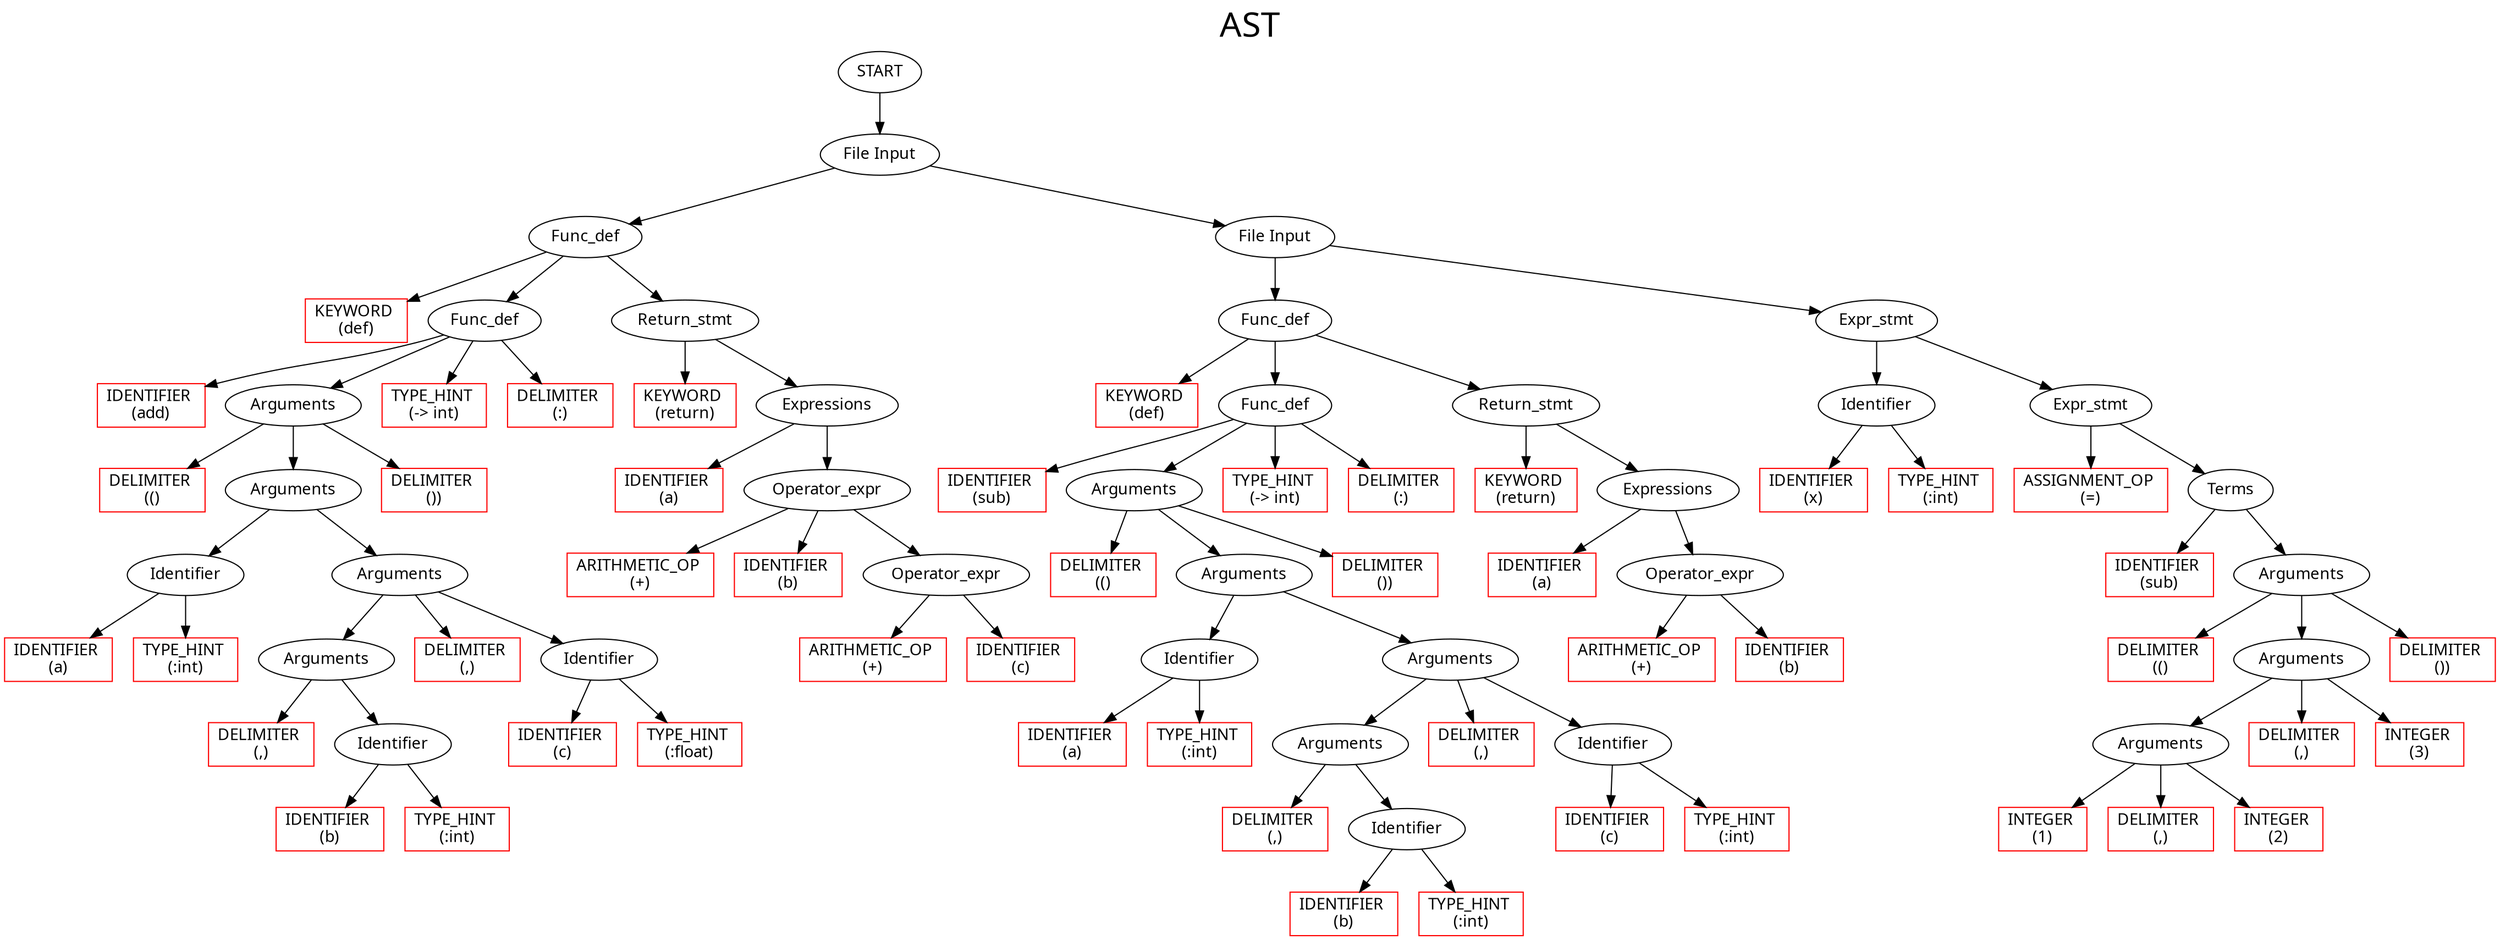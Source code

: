 digraph G{

label     = "AST"
fontname  = "Cascadia code"
fontsize  = 30
labelloc  = t

node   [ fontname="Cascadia code" ]
	158		[ style = solid label = "START"  ];
	158 -> 157
	157		[ style = solid label = "File Input"  ];
	157 -> 46
	46		[ style = solid label = "Func_def"  ];
	46 -> 0
	0		[ style = solid label = "KEYWORD 
(def)" color = red shape = rectangle ];
	46 -> 21
	21		[ style = solid label = "Func_def"  ];
	21 -> 1
	1		[ style = solid label = "IDENTIFIER 
(add)" color = red shape = rectangle ];
	21 -> 18
	18		[ style = solid label = "Arguments"  ];
	18 -> 2
	2		[ style = solid label = "DELIMITER 
(()" color = red shape = rectangle ];
	18 -> 17
	17		[ style = solid label = "Arguments"  ];
	17 -> 5
	5		[ style = solid label = "Identifier"  ];
	5 -> 3
	3		[ style = solid label = "IDENTIFIER 
(a)" color = red shape = rectangle ];
	5 -> 4
	4		[ style = solid label = "TYPE_HINT 
(:int)" color = red shape = rectangle ];
	17 -> 16
	16		[ style = solid label = "Arguments"  ];
	16 -> 11
	11		[ style = solid label = "Arguments"  ];
	11 -> 6
	6		[ style = solid label = "DELIMITER 
(,)" color = red shape = rectangle ];
	11 -> 9
	9		[ style = solid label = "Identifier"  ];
	9 -> 7
	7		[ style = solid label = "IDENTIFIER 
(b)" color = red shape = rectangle ];
	9 -> 8
	8		[ style = solid label = "TYPE_HINT 
(:int)" color = red shape = rectangle ];
	16 -> 10
	10		[ style = solid label = "DELIMITER 
(,)" color = red shape = rectangle ];
	16 -> 14
	14		[ style = solid label = "Identifier"  ];
	14 -> 12
	12		[ style = solid label = "IDENTIFIER 
(c)" color = red shape = rectangle ];
	14 -> 13
	13		[ style = solid label = "TYPE_HINT 
(:float)" color = red shape = rectangle ];
	18 -> 15
	15		[ style = solid label = "DELIMITER 
())" color = red shape = rectangle ];
	21 -> 19
	19		[ style = solid label = "TYPE_HINT 
(-> int)" color = red shape = rectangle ];
	21 -> 20
	20		[ style = solid label = "DELIMITER 
(:)" color = red shape = rectangle ];
	46 -> 44
	44		[ style = solid label = "Return_stmt"  ];
	44 -> 22
	22		[ style = solid label = "KEYWORD 
(return)" color = red shape = rectangle ];
	44 -> 36
	36		[ style = solid label = "Expressions"  ];
	36 -> 23
	23		[ style = solid label = "IDENTIFIER 
(a)" color = red shape = rectangle ];
	36 -> 35
	35		[ style = solid label = "Operator_expr"  ];
	35 -> 24
	24		[ style = solid label = "ARITHMETIC_OP 
(+)" color = red shape = rectangle ];
	35 -> 27
	27		[ style = solid label = "IDENTIFIER 
(b)" color = red shape = rectangle ];
	35 -> 34
	34		[ style = solid label = "Operator_expr"  ];
	34 -> 28
	28		[ style = solid label = "ARITHMETIC_OP 
(+)" color = red shape = rectangle ];
	34 -> 31
	31		[ style = solid label = "IDENTIFIER 
(c)" color = red shape = rectangle ];
	157 -> 156
	156		[ style = solid label = "File Input"  ];
	156 -> 88
	88		[ style = solid label = "Func_def"  ];
	88 -> 47
	47		[ style = solid label = "KEYWORD 
(def)" color = red shape = rectangle ];
	88 -> 68
	68		[ style = solid label = "Func_def"  ];
	68 -> 48
	48		[ style = solid label = "IDENTIFIER 
(sub)" color = red shape = rectangle ];
	68 -> 65
	65		[ style = solid label = "Arguments"  ];
	65 -> 49
	49		[ style = solid label = "DELIMITER 
(()" color = red shape = rectangle ];
	65 -> 64
	64		[ style = solid label = "Arguments"  ];
	64 -> 52
	52		[ style = solid label = "Identifier"  ];
	52 -> 50
	50		[ style = solid label = "IDENTIFIER 
(a)" color = red shape = rectangle ];
	52 -> 51
	51		[ style = solid label = "TYPE_HINT 
(:int)" color = red shape = rectangle ];
	64 -> 63
	63		[ style = solid label = "Arguments"  ];
	63 -> 58
	58		[ style = solid label = "Arguments"  ];
	58 -> 53
	53		[ style = solid label = "DELIMITER 
(,)" color = red shape = rectangle ];
	58 -> 56
	56		[ style = solid label = "Identifier"  ];
	56 -> 54
	54		[ style = solid label = "IDENTIFIER 
(b)" color = red shape = rectangle ];
	56 -> 55
	55		[ style = solid label = "TYPE_HINT 
(:int)" color = red shape = rectangle ];
	63 -> 57
	57		[ style = solid label = "DELIMITER 
(,)" color = red shape = rectangle ];
	63 -> 61
	61		[ style = solid label = "Identifier"  ];
	61 -> 59
	59		[ style = solid label = "IDENTIFIER 
(c)" color = red shape = rectangle ];
	61 -> 60
	60		[ style = solid label = "TYPE_HINT 
(:int)" color = red shape = rectangle ];
	65 -> 62
	62		[ style = solid label = "DELIMITER 
())" color = red shape = rectangle ];
	68 -> 66
	66		[ style = solid label = "TYPE_HINT 
(-> int)" color = red shape = rectangle ];
	68 -> 67
	67		[ style = solid label = "DELIMITER 
(:)" color = red shape = rectangle ];
	88 -> 86
	86		[ style = solid label = "Return_stmt"  ];
	86 -> 69
	69		[ style = solid label = "KEYWORD 
(return)" color = red shape = rectangle ];
	86 -> 78
	78		[ style = solid label = "Expressions"  ];
	78 -> 70
	70		[ style = solid label = "IDENTIFIER 
(a)" color = red shape = rectangle ];
	78 -> 77
	77		[ style = solid label = "Operator_expr"  ];
	77 -> 71
	71		[ style = solid label = "ARITHMETIC_OP 
(+)" color = red shape = rectangle ];
	77 -> 74
	74		[ style = solid label = "IDENTIFIER 
(b)" color = red shape = rectangle ];
	156 -> 153
	153		[ style = solid label = "Expr_stmt"  ];
	153 -> 91
	91		[ style = solid label = "Identifier"  ];
	91 -> 89
	89		[ style = solid label = "IDENTIFIER 
(x)" color = red shape = rectangle ];
	91 -> 90
	90		[ style = solid label = "TYPE_HINT 
(:int)" color = red shape = rectangle ];
	153 -> 152
	152		[ style = solid label = "Expr_stmt"  ];
	152 -> 92
	92		[ style = solid label = "ASSIGNMENT_OP 
(=)" color = red shape = rectangle ];
	152 -> 142
	142		[ style = solid label = "Terms"  ];
	142 -> 103
	103		[ style = solid label = "IDENTIFIER 
(sub)" color = red shape = rectangle ];
	142 -> 140
	140		[ style = solid label = "Arguments"  ];
	140 -> 104
	104		[ style = solid label = "DELIMITER 
(()" color = red shape = rectangle ];
	140 -> 139
	139		[ style = solid label = "Arguments"  ];
	139 -> 127
	127		[ style = solid label = "Arguments"  ];
	127 -> 105
	105		[ style = solid label = "INTEGER 
(1)" color = red shape = rectangle ];
	127 -> 106
	106		[ style = solid label = "DELIMITER 
(,)" color = red shape = rectangle ];
	127 -> 116
	116		[ style = solid label = "INTEGER 
(2)" color = red shape = rectangle ];
	139 -> 117
	117		[ style = solid label = "DELIMITER 
(,)" color = red shape = rectangle ];
	139 -> 128
	128		[ style = solid label = "INTEGER 
(3)" color = red shape = rectangle ];
	140 -> 129
	129		[ style = solid label = "DELIMITER 
())" color = red shape = rectangle ];
}